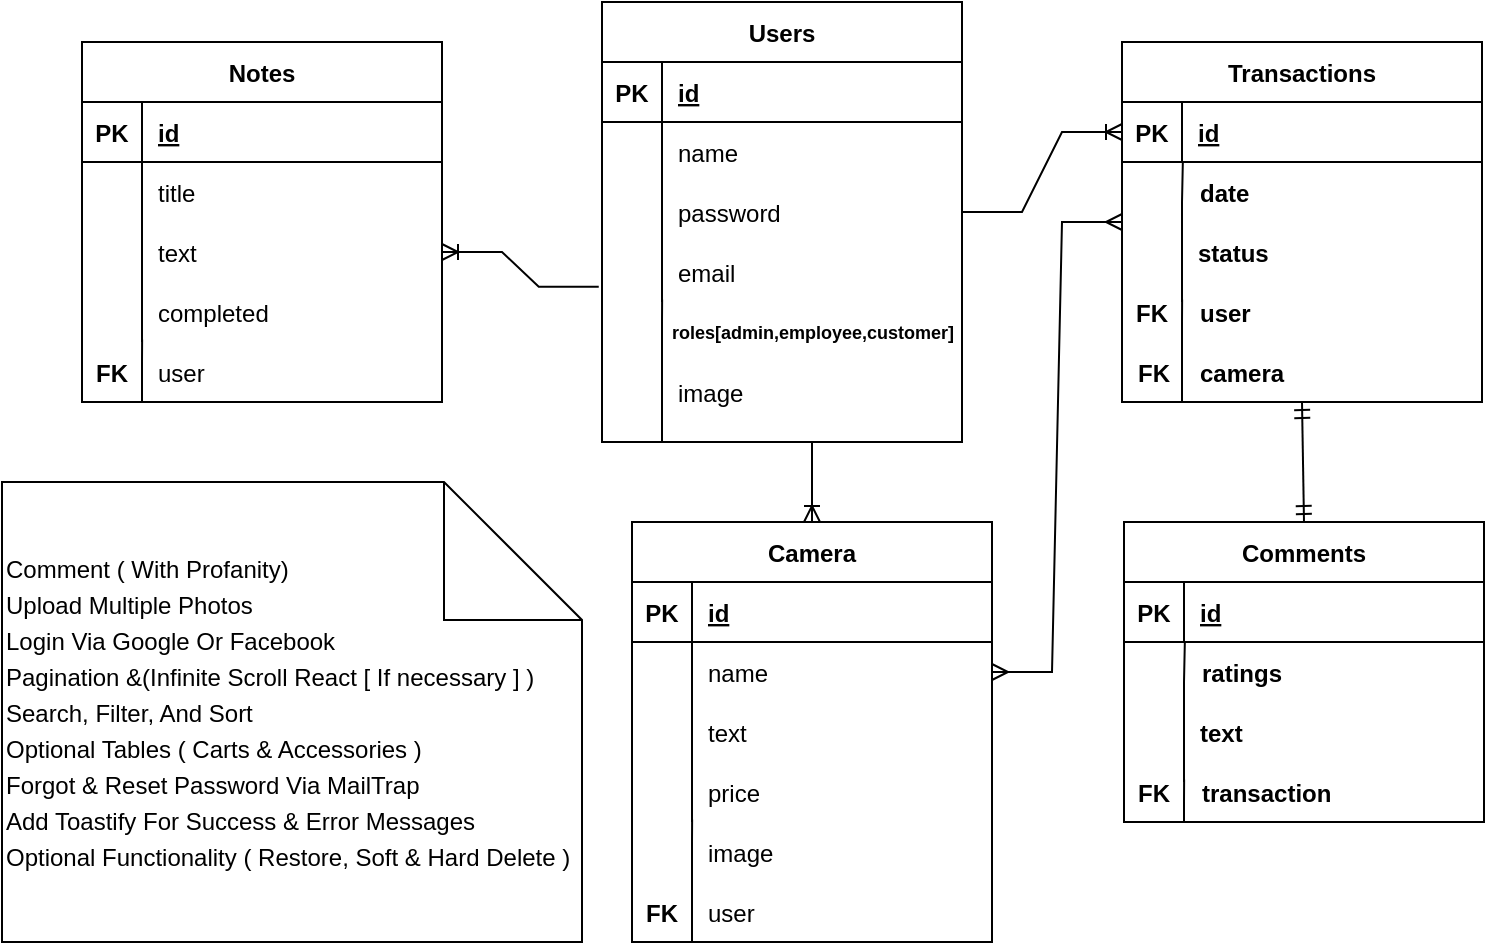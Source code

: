 <mxfile version="21.0.2" type="github"><diagram id="rnDesP9-kiOVIk-wL_8O" name="Page-1"><mxGraphModel dx="1167" dy="637" grid="1" gridSize="10" guides="1" tooltips="1" connect="1" arrows="1" fold="1" page="1" pageScale="1" pageWidth="850" pageHeight="1100" math="0" shadow="0"><root><mxCell id="0"/><mxCell id="1" parent="0"/><mxCell id="3eqNPOFg3Ozrto4ueRBY-7" value="Users" style="shape=table;startSize=30;container=1;collapsible=1;childLayout=tableLayout;fixedRows=1;rowLines=0;fontStyle=1;align=center;resizeLast=1;" parent="1" vertex="1"><mxGeometry x="740" y="270" width="180" height="220" as="geometry"/></mxCell><mxCell id="3eqNPOFg3Ozrto4ueRBY-8" value="" style="shape=tableRow;horizontal=0;startSize=0;swimlaneHead=0;swimlaneBody=0;fillColor=none;collapsible=0;dropTarget=0;points=[[0,0.5],[1,0.5]];portConstraint=eastwest;top=0;left=0;right=0;bottom=1;" parent="3eqNPOFg3Ozrto4ueRBY-7" vertex="1"><mxGeometry y="30" width="180" height="30" as="geometry"/></mxCell><mxCell id="3eqNPOFg3Ozrto4ueRBY-9" value="PK" style="shape=partialRectangle;connectable=0;fillColor=none;top=0;left=0;bottom=0;right=0;fontStyle=1;overflow=hidden;" parent="3eqNPOFg3Ozrto4ueRBY-8" vertex="1"><mxGeometry width="30" height="30" as="geometry"><mxRectangle width="30" height="30" as="alternateBounds"/></mxGeometry></mxCell><mxCell id="3eqNPOFg3Ozrto4ueRBY-10" value="id" style="shape=partialRectangle;connectable=0;fillColor=none;top=0;left=0;bottom=0;right=0;align=left;spacingLeft=6;fontStyle=5;overflow=hidden;" parent="3eqNPOFg3Ozrto4ueRBY-8" vertex="1"><mxGeometry x="30" width="150" height="30" as="geometry"><mxRectangle width="150" height="30" as="alternateBounds"/></mxGeometry></mxCell><mxCell id="3eqNPOFg3Ozrto4ueRBY-11" value="" style="shape=tableRow;horizontal=0;startSize=0;swimlaneHead=0;swimlaneBody=0;fillColor=none;collapsible=0;dropTarget=0;points=[[0,0.5],[1,0.5]];portConstraint=eastwest;top=0;left=0;right=0;bottom=0;" parent="3eqNPOFg3Ozrto4ueRBY-7" vertex="1"><mxGeometry y="60" width="180" height="30" as="geometry"/></mxCell><mxCell id="3eqNPOFg3Ozrto4ueRBY-12" value="" style="shape=partialRectangle;connectable=0;fillColor=none;top=0;left=0;bottom=0;right=0;editable=1;overflow=hidden;" parent="3eqNPOFg3Ozrto4ueRBY-11" vertex="1"><mxGeometry width="30" height="30" as="geometry"><mxRectangle width="30" height="30" as="alternateBounds"/></mxGeometry></mxCell><mxCell id="3eqNPOFg3Ozrto4ueRBY-13" value="name" style="shape=partialRectangle;connectable=0;fillColor=none;top=0;left=0;bottom=0;right=0;align=left;spacingLeft=6;overflow=hidden;" parent="3eqNPOFg3Ozrto4ueRBY-11" vertex="1"><mxGeometry x="30" width="150" height="30" as="geometry"><mxRectangle width="150" height="30" as="alternateBounds"/></mxGeometry></mxCell><mxCell id="3eqNPOFg3Ozrto4ueRBY-14" value="" style="shape=tableRow;horizontal=0;startSize=0;swimlaneHead=0;swimlaneBody=0;fillColor=none;collapsible=0;dropTarget=0;points=[[0,0.5],[1,0.5]];portConstraint=eastwest;top=0;left=0;right=0;bottom=0;" parent="3eqNPOFg3Ozrto4ueRBY-7" vertex="1"><mxGeometry y="90" width="180" height="30" as="geometry"/></mxCell><mxCell id="3eqNPOFg3Ozrto4ueRBY-15" value="" style="shape=partialRectangle;connectable=0;fillColor=none;top=0;left=0;bottom=0;right=0;editable=1;overflow=hidden;" parent="3eqNPOFg3Ozrto4ueRBY-14" vertex="1"><mxGeometry width="30" height="30" as="geometry"><mxRectangle width="30" height="30" as="alternateBounds"/></mxGeometry></mxCell><mxCell id="3eqNPOFg3Ozrto4ueRBY-16" value="password" style="shape=partialRectangle;connectable=0;fillColor=none;top=0;left=0;bottom=0;right=0;align=left;spacingLeft=6;overflow=hidden;" parent="3eqNPOFg3Ozrto4ueRBY-14" vertex="1"><mxGeometry x="30" width="150" height="30" as="geometry"><mxRectangle width="150" height="30" as="alternateBounds"/></mxGeometry></mxCell><mxCell id="3eqNPOFg3Ozrto4ueRBY-17" value="" style="shape=tableRow;horizontal=0;startSize=0;swimlaneHead=0;swimlaneBody=0;fillColor=none;collapsible=0;dropTarget=0;points=[[0,0.5],[1,0.5]];portConstraint=eastwest;top=0;left=0;right=0;bottom=0;" parent="3eqNPOFg3Ozrto4ueRBY-7" vertex="1"><mxGeometry y="120" width="180" height="30" as="geometry"/></mxCell><mxCell id="3eqNPOFg3Ozrto4ueRBY-18" value="" style="shape=partialRectangle;connectable=0;fillColor=none;top=0;left=0;bottom=0;right=0;editable=1;overflow=hidden;" parent="3eqNPOFg3Ozrto4ueRBY-17" vertex="1"><mxGeometry width="30" height="30" as="geometry"><mxRectangle width="30" height="30" as="alternateBounds"/></mxGeometry></mxCell><mxCell id="3eqNPOFg3Ozrto4ueRBY-19" value="email" style="shape=partialRectangle;connectable=0;fillColor=none;top=0;left=0;bottom=0;right=0;align=left;spacingLeft=6;overflow=hidden;" parent="3eqNPOFg3Ozrto4ueRBY-17" vertex="1"><mxGeometry x="30" width="150" height="30" as="geometry"><mxRectangle width="150" height="30" as="alternateBounds"/></mxGeometry></mxCell><mxCell id="3eqNPOFg3Ozrto4ueRBY-34" value="" style="endArrow=none;html=1;rounded=0;exitX=0.167;exitY=0.96;exitDx=0;exitDy=0;exitPerimeter=0;" parent="1" source="3eqNPOFg3Ozrto4ueRBY-17" edge="1"><mxGeometry relative="1" as="geometry"><mxPoint x="710" y="450" as="sourcePoint"/><mxPoint x="770" y="490" as="targetPoint"/><Array as="points"><mxPoint x="770" y="430"/></Array></mxGeometry></mxCell><mxCell id="3eqNPOFg3Ozrto4ueRBY-98" value="roles[admin,employee,customer]" style="shape=partialRectangle;connectable=0;fillColor=none;top=0;left=0;bottom=0;right=0;align=left;spacingLeft=3;overflow=hidden;fontSize=9;fontStyle=1" parent="1" vertex="1"><mxGeometry x="770" y="420" width="150" height="30" as="geometry"><mxRectangle width="150" height="30" as="alternateBounds"/></mxGeometry></mxCell><mxCell id="3eqNPOFg3Ozrto4ueRBY-128" value="Camera" style="shape=table;startSize=30;container=1;collapsible=1;childLayout=tableLayout;fixedRows=1;rowLines=0;fontStyle=1;align=center;resizeLast=1;" parent="1" vertex="1"><mxGeometry x="755" y="530" width="180" height="210" as="geometry"/></mxCell><mxCell id="3eqNPOFg3Ozrto4ueRBY-129" value="" style="shape=tableRow;horizontal=0;startSize=0;swimlaneHead=0;swimlaneBody=0;fillColor=none;collapsible=0;dropTarget=0;points=[[0,0.5],[1,0.5]];portConstraint=eastwest;top=0;left=0;right=0;bottom=1;" parent="3eqNPOFg3Ozrto4ueRBY-128" vertex="1"><mxGeometry y="30" width="180" height="30" as="geometry"/></mxCell><mxCell id="3eqNPOFg3Ozrto4ueRBY-130" value="PK" style="shape=partialRectangle;connectable=0;fillColor=none;top=0;left=0;bottom=0;right=0;fontStyle=1;overflow=hidden;" parent="3eqNPOFg3Ozrto4ueRBY-129" vertex="1"><mxGeometry width="30" height="30" as="geometry"><mxRectangle width="30" height="30" as="alternateBounds"/></mxGeometry></mxCell><mxCell id="3eqNPOFg3Ozrto4ueRBY-131" value="id" style="shape=partialRectangle;connectable=0;fillColor=none;top=0;left=0;bottom=0;right=0;align=left;spacingLeft=6;fontStyle=5;overflow=hidden;" parent="3eqNPOFg3Ozrto4ueRBY-129" vertex="1"><mxGeometry x="30" width="150" height="30" as="geometry"><mxRectangle width="150" height="30" as="alternateBounds"/></mxGeometry></mxCell><mxCell id="3eqNPOFg3Ozrto4ueRBY-132" value="" style="shape=tableRow;horizontal=0;startSize=0;swimlaneHead=0;swimlaneBody=0;fillColor=none;collapsible=0;dropTarget=0;points=[[0,0.5],[1,0.5]];portConstraint=eastwest;top=0;left=0;right=0;bottom=0;" parent="3eqNPOFg3Ozrto4ueRBY-128" vertex="1"><mxGeometry y="60" width="180" height="30" as="geometry"/></mxCell><mxCell id="3eqNPOFg3Ozrto4ueRBY-133" value="" style="shape=partialRectangle;connectable=0;fillColor=none;top=0;left=0;bottom=0;right=0;editable=1;overflow=hidden;" parent="3eqNPOFg3Ozrto4ueRBY-132" vertex="1"><mxGeometry width="30" height="30" as="geometry"><mxRectangle width="30" height="30" as="alternateBounds"/></mxGeometry></mxCell><mxCell id="3eqNPOFg3Ozrto4ueRBY-134" value="name" style="shape=partialRectangle;connectable=0;fillColor=none;top=0;left=0;bottom=0;right=0;align=left;spacingLeft=6;overflow=hidden;" parent="3eqNPOFg3Ozrto4ueRBY-132" vertex="1"><mxGeometry x="30" width="150" height="30" as="geometry"><mxRectangle width="150" height="30" as="alternateBounds"/></mxGeometry></mxCell><mxCell id="3eqNPOFg3Ozrto4ueRBY-135" value="" style="shape=tableRow;horizontal=0;startSize=0;swimlaneHead=0;swimlaneBody=0;fillColor=none;collapsible=0;dropTarget=0;points=[[0,0.5],[1,0.5]];portConstraint=eastwest;top=0;left=0;right=0;bottom=0;" parent="3eqNPOFg3Ozrto4ueRBY-128" vertex="1"><mxGeometry y="90" width="180" height="30" as="geometry"/></mxCell><mxCell id="3eqNPOFg3Ozrto4ueRBY-136" value="" style="shape=partialRectangle;connectable=0;fillColor=none;top=0;left=0;bottom=0;right=0;editable=1;overflow=hidden;" parent="3eqNPOFg3Ozrto4ueRBY-135" vertex="1"><mxGeometry width="30" height="30" as="geometry"><mxRectangle width="30" height="30" as="alternateBounds"/></mxGeometry></mxCell><mxCell id="3eqNPOFg3Ozrto4ueRBY-137" value="text" style="shape=partialRectangle;connectable=0;fillColor=none;top=0;left=0;bottom=0;right=0;align=left;spacingLeft=6;overflow=hidden;" parent="3eqNPOFg3Ozrto4ueRBY-135" vertex="1"><mxGeometry x="30" width="150" height="30" as="geometry"><mxRectangle width="150" height="30" as="alternateBounds"/></mxGeometry></mxCell><mxCell id="3eqNPOFg3Ozrto4ueRBY-138" value="" style="shape=tableRow;horizontal=0;startSize=0;swimlaneHead=0;swimlaneBody=0;fillColor=none;collapsible=0;dropTarget=0;points=[[0,0.5],[1,0.5]];portConstraint=eastwest;top=0;left=0;right=0;bottom=0;" parent="3eqNPOFg3Ozrto4ueRBY-128" vertex="1"><mxGeometry y="120" width="180" height="30" as="geometry"/></mxCell><mxCell id="3eqNPOFg3Ozrto4ueRBY-139" value="" style="shape=partialRectangle;connectable=0;fillColor=none;top=0;left=0;bottom=0;right=0;editable=1;overflow=hidden;" parent="3eqNPOFg3Ozrto4ueRBY-138" vertex="1"><mxGeometry width="30" height="30" as="geometry"><mxRectangle width="30" height="30" as="alternateBounds"/></mxGeometry></mxCell><mxCell id="3eqNPOFg3Ozrto4ueRBY-140" value="price" style="shape=partialRectangle;connectable=0;fillColor=none;top=0;left=0;bottom=0;right=0;align=left;spacingLeft=6;overflow=hidden;" parent="3eqNPOFg3Ozrto4ueRBY-138" vertex="1"><mxGeometry x="30" width="150" height="30" as="geometry"><mxRectangle width="150" height="30" as="alternateBounds"/></mxGeometry></mxCell><mxCell id="3eqNPOFg3Ozrto4ueRBY-141" value="" style="endArrow=none;html=1;rounded=0;exitX=0.167;exitY=0.96;exitDx=0;exitDy=0;exitPerimeter=0;" parent="1" source="3eqNPOFg3Ozrto4ueRBY-138" edge="1"><mxGeometry relative="1" as="geometry"><mxPoint x="725" y="710" as="sourcePoint"/><mxPoint x="785" y="740" as="targetPoint"/><Array as="points"><mxPoint x="785" y="690"/></Array></mxGeometry></mxCell><mxCell id="3eqNPOFg3Ozrto4ueRBY-142" value="user" style="shape=partialRectangle;connectable=0;fillColor=none;top=0;left=0;bottom=0;right=0;align=left;spacingLeft=6;overflow=hidden;fontStyle=0" parent="1" vertex="1"><mxGeometry x="785" y="710" width="150" height="30" as="geometry"><mxRectangle width="150" height="30" as="alternateBounds"/></mxGeometry></mxCell><mxCell id="3eqNPOFg3Ozrto4ueRBY-206" value="image" style="shape=partialRectangle;connectable=0;fillColor=none;top=0;left=0;bottom=0;right=0;align=left;spacingLeft=6;overflow=hidden;" parent="1" vertex="1"><mxGeometry x="785" y="680" width="150" height="30" as="geometry"><mxRectangle width="150" height="30" as="alternateBounds"/></mxGeometry></mxCell><mxCell id="3eqNPOFg3Ozrto4ueRBY-228" value="Transactions" style="shape=table;startSize=30;container=1;collapsible=1;childLayout=tableLayout;fixedRows=1;rowLines=0;fontStyle=1;align=center;resizeLast=1;" parent="1" vertex="1"><mxGeometry x="1000" y="290" width="180" height="180" as="geometry"/></mxCell><mxCell id="3eqNPOFg3Ozrto4ueRBY-229" value="" style="shape=tableRow;horizontal=0;startSize=0;swimlaneHead=0;swimlaneBody=0;fillColor=none;collapsible=0;dropTarget=0;points=[[0,0.5],[1,0.5]];portConstraint=eastwest;top=0;left=0;right=0;bottom=1;" parent="3eqNPOFg3Ozrto4ueRBY-228" vertex="1"><mxGeometry y="30" width="180" height="30" as="geometry"/></mxCell><mxCell id="3eqNPOFg3Ozrto4ueRBY-230" value="PK" style="shape=partialRectangle;connectable=0;fillColor=none;top=0;left=0;bottom=0;right=0;fontStyle=1;overflow=hidden;" parent="3eqNPOFg3Ozrto4ueRBY-229" vertex="1"><mxGeometry width="30" height="30" as="geometry"><mxRectangle width="30" height="30" as="alternateBounds"/></mxGeometry></mxCell><mxCell id="3eqNPOFg3Ozrto4ueRBY-231" value="id" style="shape=partialRectangle;connectable=0;fillColor=none;top=0;left=0;bottom=0;right=0;align=left;spacingLeft=6;fontStyle=5;overflow=hidden;" parent="3eqNPOFg3Ozrto4ueRBY-229" vertex="1"><mxGeometry x="30" width="150" height="30" as="geometry"><mxRectangle width="150" height="30" as="alternateBounds"/></mxGeometry></mxCell><mxCell id="3eqNPOFg3Ozrto4ueRBY-233" value="date" style="shape=partialRectangle;connectable=0;fillColor=none;top=0;left=0;bottom=0;right=0;align=left;spacingLeft=6;fontStyle=1;overflow=hidden;" parent="1" vertex="1"><mxGeometry x="1031" y="350" width="150" height="30" as="geometry"><mxRectangle width="150" height="30" as="alternateBounds"/></mxGeometry></mxCell><mxCell id="3eqNPOFg3Ozrto4ueRBY-234" value="" style="endArrow=none;html=1;rounded=0;exitX=0.169;exitY=1.002;exitDx=0;exitDy=0;exitPerimeter=0;" parent="1" edge="1" source="3eqNPOFg3Ozrto4ueRBY-229"><mxGeometry relative="1" as="geometry"><mxPoint x="1035" y="359" as="sourcePoint"/><mxPoint x="1030" y="420" as="targetPoint"/><Array as="points"><mxPoint x="1030" y="370"/></Array></mxGeometry></mxCell><mxCell id="3eqNPOFg3Ozrto4ueRBY-236" value="status" style="shape=partialRectangle;connectable=0;fillColor=none;top=0;left=0;bottom=0;right=0;align=left;spacingLeft=6;fontStyle=1;overflow=hidden;" parent="1" vertex="1"><mxGeometry x="1030" y="380" width="150" height="30" as="geometry"><mxRectangle width="150" height="30" as="alternateBounds"/></mxGeometry></mxCell><mxCell id="3eqNPOFg3Ozrto4ueRBY-237" value="FK" style="shape=partialRectangle;connectable=0;fillColor=none;top=0;left=0;bottom=0;right=0;fontStyle=1;overflow=hidden;" parent="1" vertex="1"><mxGeometry x="755" y="710" width="30" height="30" as="geometry"><mxRectangle width="30" height="30" as="alternateBounds"/></mxGeometry></mxCell><mxCell id="3eqNPOFg3Ozrto4ueRBY-238" value="" style="endArrow=none;html=1;rounded=0;exitX=0.167;exitY=0.96;exitDx=0;exitDy=0;exitPerimeter=0;" parent="1" edge="1"><mxGeometry relative="1" as="geometry"><mxPoint x="1030.06" y="418.8" as="sourcePoint"/><mxPoint x="1030" y="470" as="targetPoint"/><Array as="points"><mxPoint x="1030" y="430"/></Array></mxGeometry></mxCell><mxCell id="3eqNPOFg3Ozrto4ueRBY-239" value="user" style="shape=partialRectangle;connectable=0;fillColor=none;top=0;left=0;bottom=0;right=0;align=left;spacingLeft=6;fontStyle=1;overflow=hidden;" parent="1" vertex="1"><mxGeometry x="1031" y="410" width="150" height="30" as="geometry"><mxRectangle width="150" height="30" as="alternateBounds"/></mxGeometry></mxCell><mxCell id="3eqNPOFg3Ozrto4ueRBY-240" value="FK" style="shape=partialRectangle;connectable=0;fillColor=none;top=0;left=0;bottom=0;right=0;fontStyle=1;overflow=hidden;" parent="1" vertex="1"><mxGeometry x="1000" y="410" width="30" height="30" as="geometry"><mxRectangle width="30" height="30" as="alternateBounds"/></mxGeometry></mxCell><mxCell id="3eqNPOFg3Ozrto4ueRBY-241" value="" style="edgeStyle=entityRelationEdgeStyle;fontSize=12;html=1;endArrow=ERoneToMany;rounded=0;" parent="1" target="3eqNPOFg3Ozrto4ueRBY-229" edge="1" source="3eqNPOFg3Ozrto4ueRBY-14"><mxGeometry width="100" height="100" relative="1" as="geometry"><mxPoint x="1185" y="375" as="sourcePoint"/><mxPoint x="1010" y="510" as="targetPoint"/></mxGeometry></mxCell><mxCell id="3eqNPOFg3Ozrto4ueRBY-256" value="" style="edgeStyle=entityRelationEdgeStyle;fontSize=12;html=1;endArrow=ERmany;startArrow=ERmany;rounded=0;entryX=0;entryY=0.5;entryDx=0;entryDy=0;" parent="1" target="3eqNPOFg3Ozrto4ueRBY-228" edge="1" source="3eqNPOFg3Ozrto4ueRBY-132"><mxGeometry width="100" height="100" relative="1" as="geometry"><mxPoint x="1175" y="550" as="sourcePoint"/><mxPoint x="1215" y="550" as="targetPoint"/></mxGeometry></mxCell><mxCell id="3eqNPOFg3Ozrto4ueRBY-260" value="image" style="shape=partialRectangle;connectable=0;fillColor=none;top=0;left=0;bottom=0;right=0;align=left;spacingLeft=6;overflow=hidden;" parent="1" vertex="1"><mxGeometry x="770" y="450" width="150" height="30" as="geometry"><mxRectangle width="150" height="30" as="alternateBounds"/></mxGeometry></mxCell><mxCell id="R3rkQFtVbT1nYSnnxUpl-1" value="camera" style="shape=partialRectangle;connectable=0;fillColor=none;top=0;left=0;bottom=0;right=0;align=left;spacingLeft=6;fontStyle=1;overflow=hidden;" vertex="1" parent="1"><mxGeometry x="1031" y="440" width="150" height="30" as="geometry"><mxRectangle width="150" height="30" as="alternateBounds"/></mxGeometry></mxCell><mxCell id="R3rkQFtVbT1nYSnnxUpl-2" value="FK" style="shape=partialRectangle;connectable=0;fillColor=none;top=0;left=0;bottom=0;right=0;fontStyle=1;overflow=hidden;" vertex="1" parent="1"><mxGeometry x="1001" y="440" width="30" height="30" as="geometry"><mxRectangle width="30" height="30" as="alternateBounds"/></mxGeometry></mxCell><mxCell id="R3rkQFtVbT1nYSnnxUpl-3" value="Notes" style="shape=table;startSize=30;container=1;collapsible=1;childLayout=tableLayout;fixedRows=1;rowLines=0;fontStyle=1;align=center;resizeLast=1;" vertex="1" parent="1"><mxGeometry x="480" y="290" width="180" height="180" as="geometry"/></mxCell><mxCell id="R3rkQFtVbT1nYSnnxUpl-4" value="" style="shape=tableRow;horizontal=0;startSize=0;swimlaneHead=0;swimlaneBody=0;fillColor=none;collapsible=0;dropTarget=0;points=[[0,0.5],[1,0.5]];portConstraint=eastwest;top=0;left=0;right=0;bottom=1;" vertex="1" parent="R3rkQFtVbT1nYSnnxUpl-3"><mxGeometry y="30" width="180" height="30" as="geometry"/></mxCell><mxCell id="R3rkQFtVbT1nYSnnxUpl-5" value="PK" style="shape=partialRectangle;connectable=0;fillColor=none;top=0;left=0;bottom=0;right=0;fontStyle=1;overflow=hidden;" vertex="1" parent="R3rkQFtVbT1nYSnnxUpl-4"><mxGeometry width="30" height="30" as="geometry"><mxRectangle width="30" height="30" as="alternateBounds"/></mxGeometry></mxCell><mxCell id="R3rkQFtVbT1nYSnnxUpl-6" value="id" style="shape=partialRectangle;connectable=0;fillColor=none;top=0;left=0;bottom=0;right=0;align=left;spacingLeft=6;fontStyle=5;overflow=hidden;" vertex="1" parent="R3rkQFtVbT1nYSnnxUpl-4"><mxGeometry x="30" width="150" height="30" as="geometry"><mxRectangle width="150" height="30" as="alternateBounds"/></mxGeometry></mxCell><mxCell id="R3rkQFtVbT1nYSnnxUpl-7" value="" style="shape=tableRow;horizontal=0;startSize=0;swimlaneHead=0;swimlaneBody=0;fillColor=none;collapsible=0;dropTarget=0;points=[[0,0.5],[1,0.5]];portConstraint=eastwest;top=0;left=0;right=0;bottom=0;" vertex="1" parent="R3rkQFtVbT1nYSnnxUpl-3"><mxGeometry y="60" width="180" height="30" as="geometry"/></mxCell><mxCell id="R3rkQFtVbT1nYSnnxUpl-8" value="" style="shape=partialRectangle;connectable=0;fillColor=none;top=0;left=0;bottom=0;right=0;editable=1;overflow=hidden;" vertex="1" parent="R3rkQFtVbT1nYSnnxUpl-7"><mxGeometry width="30" height="30" as="geometry"><mxRectangle width="30" height="30" as="alternateBounds"/></mxGeometry></mxCell><mxCell id="R3rkQFtVbT1nYSnnxUpl-9" value="title" style="shape=partialRectangle;connectable=0;fillColor=none;top=0;left=0;bottom=0;right=0;align=left;spacingLeft=6;overflow=hidden;" vertex="1" parent="R3rkQFtVbT1nYSnnxUpl-7"><mxGeometry x="30" width="150" height="30" as="geometry"><mxRectangle width="150" height="30" as="alternateBounds"/></mxGeometry></mxCell><mxCell id="R3rkQFtVbT1nYSnnxUpl-10" value="" style="shape=tableRow;horizontal=0;startSize=0;swimlaneHead=0;swimlaneBody=0;fillColor=none;collapsible=0;dropTarget=0;points=[[0,0.5],[1,0.5]];portConstraint=eastwest;top=0;left=0;right=0;bottom=0;" vertex="1" parent="R3rkQFtVbT1nYSnnxUpl-3"><mxGeometry y="90" width="180" height="30" as="geometry"/></mxCell><mxCell id="R3rkQFtVbT1nYSnnxUpl-11" value="" style="shape=partialRectangle;connectable=0;fillColor=none;top=0;left=0;bottom=0;right=0;editable=1;overflow=hidden;" vertex="1" parent="R3rkQFtVbT1nYSnnxUpl-10"><mxGeometry width="30" height="30" as="geometry"><mxRectangle width="30" height="30" as="alternateBounds"/></mxGeometry></mxCell><mxCell id="R3rkQFtVbT1nYSnnxUpl-12" value="text" style="shape=partialRectangle;connectable=0;fillColor=none;top=0;left=0;bottom=0;right=0;align=left;spacingLeft=6;overflow=hidden;" vertex="1" parent="R3rkQFtVbT1nYSnnxUpl-10"><mxGeometry x="30" width="150" height="30" as="geometry"><mxRectangle width="150" height="30" as="alternateBounds"/></mxGeometry></mxCell><mxCell id="R3rkQFtVbT1nYSnnxUpl-13" value="" style="shape=tableRow;horizontal=0;startSize=0;swimlaneHead=0;swimlaneBody=0;fillColor=none;collapsible=0;dropTarget=0;points=[[0,0.5],[1,0.5]];portConstraint=eastwest;top=0;left=0;right=0;bottom=0;" vertex="1" parent="R3rkQFtVbT1nYSnnxUpl-3"><mxGeometry y="120" width="180" height="30" as="geometry"/></mxCell><mxCell id="R3rkQFtVbT1nYSnnxUpl-14" value="" style="shape=partialRectangle;connectable=0;fillColor=none;top=0;left=0;bottom=0;right=0;editable=1;overflow=hidden;" vertex="1" parent="R3rkQFtVbT1nYSnnxUpl-13"><mxGeometry width="30" height="30" as="geometry"><mxRectangle width="30" height="30" as="alternateBounds"/></mxGeometry></mxCell><mxCell id="R3rkQFtVbT1nYSnnxUpl-15" value="completed" style="shape=partialRectangle;connectable=0;fillColor=none;top=0;left=0;bottom=0;right=0;align=left;spacingLeft=6;overflow=hidden;" vertex="1" parent="R3rkQFtVbT1nYSnnxUpl-13"><mxGeometry x="30" width="150" height="30" as="geometry"><mxRectangle width="150" height="30" as="alternateBounds"/></mxGeometry></mxCell><mxCell id="R3rkQFtVbT1nYSnnxUpl-16" value="" style="endArrow=none;html=1;rounded=0;exitX=0.167;exitY=0.96;exitDx=0;exitDy=0;exitPerimeter=0;" edge="1" parent="1" source="R3rkQFtVbT1nYSnnxUpl-13"><mxGeometry relative="1" as="geometry"><mxPoint x="450" y="470" as="sourcePoint"/><mxPoint x="510" y="470" as="targetPoint"/><Array as="points"><mxPoint x="510" y="450"/></Array></mxGeometry></mxCell><mxCell id="R3rkQFtVbT1nYSnnxUpl-17" value="user" style="shape=partialRectangle;connectable=0;fillColor=none;top=0;left=0;bottom=0;right=0;align=left;spacingLeft=6;overflow=hidden;" vertex="1" parent="1"><mxGeometry x="510" y="440" width="150" height="30" as="geometry"><mxRectangle width="150" height="30" as="alternateBounds"/></mxGeometry></mxCell><mxCell id="R3rkQFtVbT1nYSnnxUpl-19" value="" style="fontSize=12;html=1;endArrow=ERoneToMany;rounded=0;entryX=0.5;entryY=0;entryDx=0;entryDy=0;" edge="1" parent="1" target="3eqNPOFg3Ozrto4ueRBY-128"><mxGeometry width="100" height="100" relative="1" as="geometry"><mxPoint x="845" y="490" as="sourcePoint"/><mxPoint x="730" y="570" as="targetPoint"/></mxGeometry></mxCell><mxCell id="R3rkQFtVbT1nYSnnxUpl-22" value="FK" style="shape=partialRectangle;connectable=0;fillColor=none;top=0;left=0;bottom=0;right=0;fontStyle=1;overflow=hidden;" vertex="1" parent="1"><mxGeometry x="480" y="440" width="30" height="30" as="geometry"><mxRectangle width="30" height="30" as="alternateBounds"/></mxGeometry></mxCell><mxCell id="R3rkQFtVbT1nYSnnxUpl-23" value="" style="fontSize=12;html=1;endArrow=ERoneToMany;rounded=0;exitX=-0.009;exitY=0.744;exitDx=0;exitDy=0;entryX=1;entryY=0.5;entryDx=0;entryDy=0;exitPerimeter=0;edgeStyle=entityRelationEdgeStyle;" edge="1" parent="1" source="3eqNPOFg3Ozrto4ueRBY-17" target="R3rkQFtVbT1nYSnnxUpl-10"><mxGeometry width="100" height="100" relative="1" as="geometry"><mxPoint x="840" y="500" as="sourcePoint"/><mxPoint x="840" y="540" as="targetPoint"/></mxGeometry></mxCell><mxCell id="R3rkQFtVbT1nYSnnxUpl-24" value="Comments" style="shape=table;startSize=30;container=1;collapsible=1;childLayout=tableLayout;fixedRows=1;rowLines=0;fontStyle=1;align=center;resizeLast=1;" vertex="1" parent="1"><mxGeometry x="1001" y="530" width="180" height="150" as="geometry"/></mxCell><mxCell id="R3rkQFtVbT1nYSnnxUpl-25" value="" style="shape=tableRow;horizontal=0;startSize=0;swimlaneHead=0;swimlaneBody=0;fillColor=none;collapsible=0;dropTarget=0;points=[[0,0.5],[1,0.5]];portConstraint=eastwest;top=0;left=0;right=0;bottom=1;" vertex="1" parent="R3rkQFtVbT1nYSnnxUpl-24"><mxGeometry y="30" width="180" height="30" as="geometry"/></mxCell><mxCell id="R3rkQFtVbT1nYSnnxUpl-26" value="PK" style="shape=partialRectangle;connectable=0;fillColor=none;top=0;left=0;bottom=0;right=0;fontStyle=1;overflow=hidden;" vertex="1" parent="R3rkQFtVbT1nYSnnxUpl-25"><mxGeometry width="30" height="30" as="geometry"><mxRectangle width="30" height="30" as="alternateBounds"/></mxGeometry></mxCell><mxCell id="R3rkQFtVbT1nYSnnxUpl-27" value="id" style="shape=partialRectangle;connectable=0;fillColor=none;top=0;left=0;bottom=0;right=0;align=left;spacingLeft=6;fontStyle=5;overflow=hidden;" vertex="1" parent="R3rkQFtVbT1nYSnnxUpl-25"><mxGeometry x="30" width="150" height="30" as="geometry"><mxRectangle width="150" height="30" as="alternateBounds"/></mxGeometry></mxCell><mxCell id="R3rkQFtVbT1nYSnnxUpl-28" value="ratings" style="shape=partialRectangle;connectable=0;fillColor=none;top=0;left=0;bottom=0;right=0;align=left;spacingLeft=6;fontStyle=1;overflow=hidden;" vertex="1" parent="1"><mxGeometry x="1032" y="590" width="150" height="30" as="geometry"><mxRectangle width="150" height="30" as="alternateBounds"/></mxGeometry></mxCell><mxCell id="R3rkQFtVbT1nYSnnxUpl-29" value="" style="endArrow=none;html=1;rounded=0;exitX=0.169;exitY=1.002;exitDx=0;exitDy=0;exitPerimeter=0;" edge="1" parent="1" source="R3rkQFtVbT1nYSnnxUpl-25"><mxGeometry relative="1" as="geometry"><mxPoint x="1036" y="599" as="sourcePoint"/><mxPoint x="1031" y="660" as="targetPoint"/><Array as="points"><mxPoint x="1031" y="610"/></Array></mxGeometry></mxCell><mxCell id="R3rkQFtVbT1nYSnnxUpl-30" value="text" style="shape=partialRectangle;connectable=0;fillColor=none;top=0;left=0;bottom=0;right=0;align=left;spacingLeft=6;fontStyle=1;overflow=hidden;" vertex="1" parent="1"><mxGeometry x="1031" y="620" width="150" height="30" as="geometry"><mxRectangle width="150" height="30" as="alternateBounds"/></mxGeometry></mxCell><mxCell id="R3rkQFtVbT1nYSnnxUpl-31" value="" style="endArrow=none;html=1;rounded=0;exitX=0.167;exitY=0.96;exitDx=0;exitDy=0;exitPerimeter=0;" edge="1" parent="1"><mxGeometry relative="1" as="geometry"><mxPoint x="1031.06" y="658.8" as="sourcePoint"/><mxPoint x="1031" y="680" as="targetPoint"/><Array as="points"><mxPoint x="1031" y="670"/></Array></mxGeometry></mxCell><mxCell id="R3rkQFtVbT1nYSnnxUpl-32" value="transaction" style="shape=partialRectangle;connectable=0;fillColor=none;top=0;left=0;bottom=0;right=0;align=left;spacingLeft=6;fontStyle=1;overflow=hidden;" vertex="1" parent="1"><mxGeometry x="1032" y="650" width="150" height="30" as="geometry"><mxRectangle width="150" height="30" as="alternateBounds"/></mxGeometry></mxCell><mxCell id="R3rkQFtVbT1nYSnnxUpl-33" value="FK" style="shape=partialRectangle;connectable=0;fillColor=none;top=0;left=0;bottom=0;right=0;fontStyle=1;overflow=hidden;" vertex="1" parent="1"><mxGeometry x="1001" y="650" width="30" height="30" as="geometry"><mxRectangle width="30" height="30" as="alternateBounds"/></mxGeometry></mxCell><mxCell id="R3rkQFtVbT1nYSnnxUpl-36" value="" style="fontSize=12;html=1;endArrow=ERmandOne;startArrow=ERmandOne;rounded=0;exitX=0.5;exitY=0;exitDx=0;exitDy=0;" edge="1" parent="1" source="R3rkQFtVbT1nYSnnxUpl-24"><mxGeometry width="100" height="100" relative="1" as="geometry"><mxPoint x="880" y="580" as="sourcePoint"/><mxPoint x="1090" y="470" as="targetPoint"/></mxGeometry></mxCell><mxCell id="R3rkQFtVbT1nYSnnxUpl-38" value="&lt;div style=&quot;text-align: justify; line-height: 150%;&quot;&gt;&lt;span style=&quot;background-color: initial;&quot;&gt;&lt;font style=&quot;font-size: 12px;&quot;&gt;Comment ( With Profanity)&lt;/font&gt;&lt;/span&gt;&lt;/div&gt;&lt;div style=&quot;text-align: justify; line-height: 150%;&quot;&gt;&lt;span style=&quot;background-color: initial;&quot;&gt;&lt;font style=&quot;font-size: 12px;&quot;&gt;Upload Multiple Photos&lt;/font&gt;&lt;/span&gt;&lt;/div&gt;&lt;font style=&quot;font-size: 12px;&quot;&gt;&lt;span style=&quot;background-color: initial;&quot;&gt;&lt;div style=&quot;text-align: justify; line-height: 150%;&quot;&gt;&lt;span style=&quot;background-color: initial;&quot;&gt;Login Via Google Or Facebook&lt;/span&gt;&lt;/div&gt;&lt;/span&gt;&lt;span style=&quot;background-color: initial;&quot;&gt;&lt;div style=&quot;text-align: justify; line-height: 150%;&quot;&gt;&lt;span style=&quot;background-color: initial;&quot;&gt;Pagination &amp;amp;(Infinite Scroll React [ If necessary ] )&lt;/span&gt;&lt;/div&gt;&lt;/span&gt;&lt;span style=&quot;background-color: initial;&quot;&gt;&lt;div style=&quot;text-align: justify; line-height: 150%;&quot;&gt;&lt;span style=&quot;background-color: initial;&quot;&gt;Search, Filter, And Sort&lt;/span&gt;&lt;/div&gt;&lt;/span&gt;&lt;span style=&quot;background-color: initial;&quot;&gt;&lt;div style=&quot;text-align: justify; line-height: 150%;&quot;&gt;&lt;span style=&quot;background-color: initial;&quot;&gt;Optional Tables ( Carts &amp;amp; Accessories )&lt;/span&gt;&lt;/div&gt;&lt;/span&gt;&lt;span style=&quot;background-color: initial;&quot;&gt;&lt;div style=&quot;text-align: justify; line-height: 150%;&quot;&gt;&lt;span style=&quot;background-color: initial;&quot;&gt;Forgot &amp;amp; Reset Password Via MailTrap&lt;/span&gt;&lt;/div&gt;&lt;/span&gt;&lt;span style=&quot;background-color: initial;&quot;&gt;&lt;div style=&quot;text-align: justify; line-height: 150%;&quot;&gt;&lt;span style=&quot;background-color: initial;&quot;&gt;Add Toastify For Success &amp;amp; Error Messages&lt;/span&gt;&lt;/div&gt;&lt;/span&gt;&lt;span style=&quot;background-color: initial;&quot;&gt;&lt;div style=&quot;text-align: justify; line-height: 150%;&quot;&gt;&lt;span style=&quot;background-color: initial;&quot;&gt;Optional Functionality ( Restore, Soft &amp;amp; Hard Delete )&lt;/span&gt;&lt;/div&gt;&lt;/span&gt;&lt;/font&gt;" style="shape=note;size=69;whiteSpace=wrap;html=1;align=left;" vertex="1" parent="1"><mxGeometry x="440" y="510" width="290" height="230" as="geometry"/></mxCell></root></mxGraphModel></diagram></mxfile>
